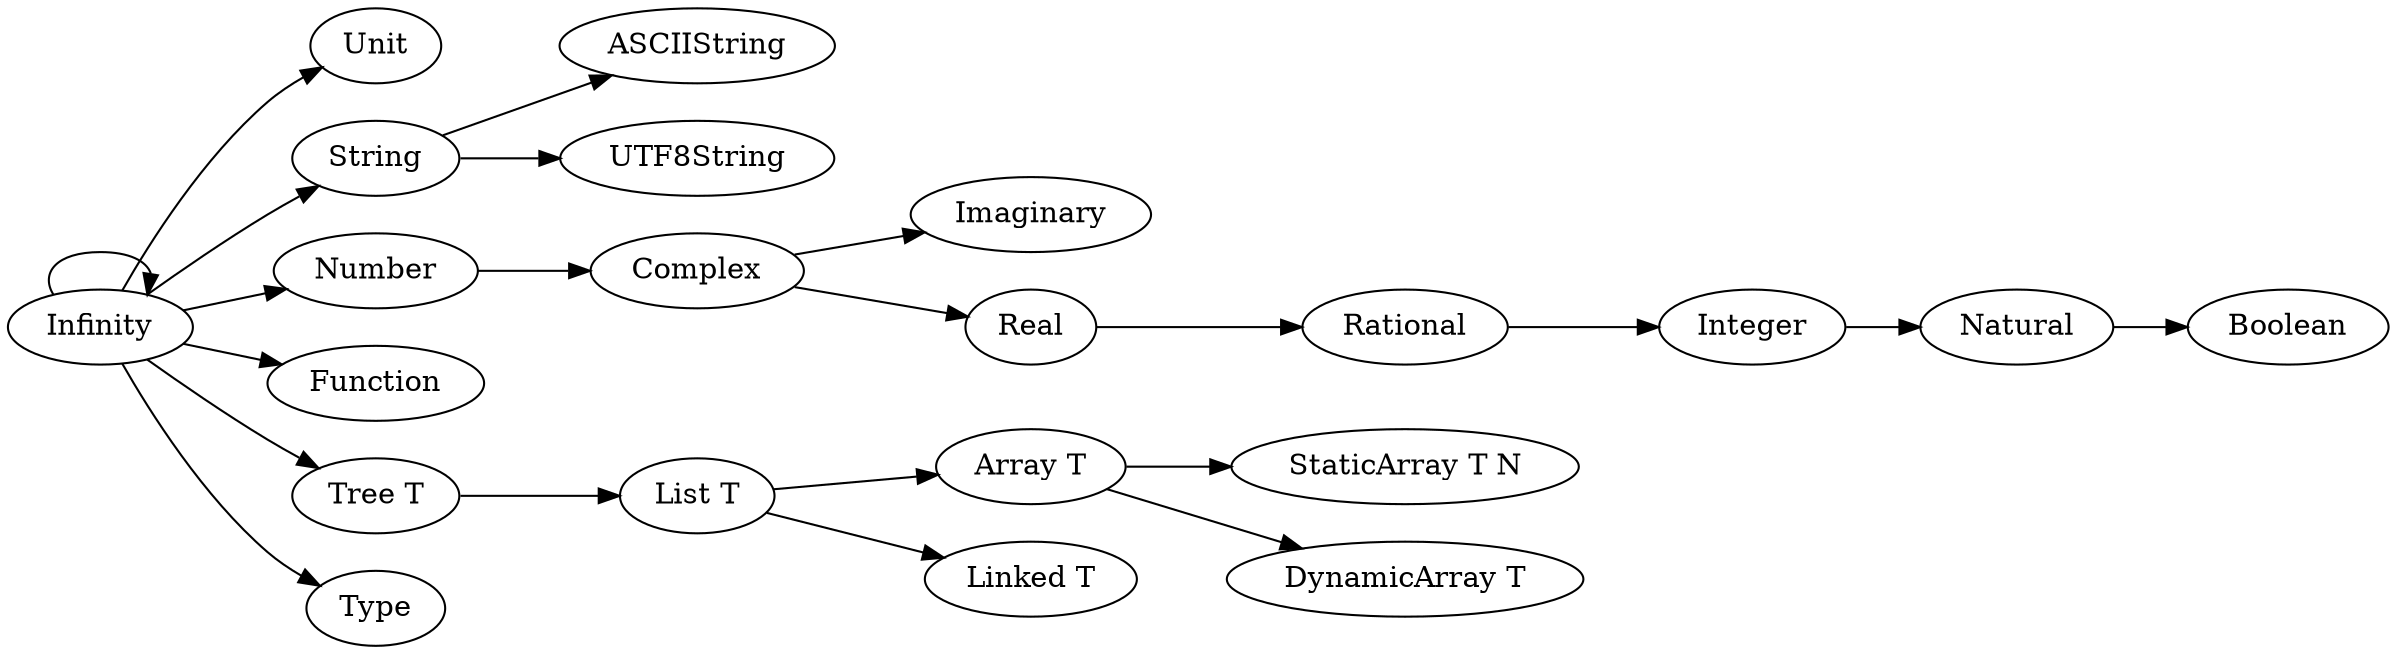 digraph G {
    rankdir=LR;
    
    Infinity -> Unit;
    Infinity -> String;
    Infinity -> Number;
    Infinity -> Function;
    Infinity -> "Tree T";
    Infinity -> Type;
    
    Infinity -> Infinity;

    "Tree T" -> "List T";
    
    "List T" -> "Array T";
    "List T" -> "Linked T";
    
    "Array T" -> "StaticArray T N";
    "Array T" -> "DynamicArray T";
    
    String -> ASCIIString;
    String -> UTF8String;
    
    Number -> Complex;
    Complex -> Imaginary;
    Complex -> Real;
    Real -> Rational;
    Rational -> Integer;
    Integer -> Natural;
    Natural -> Boolean;
}
